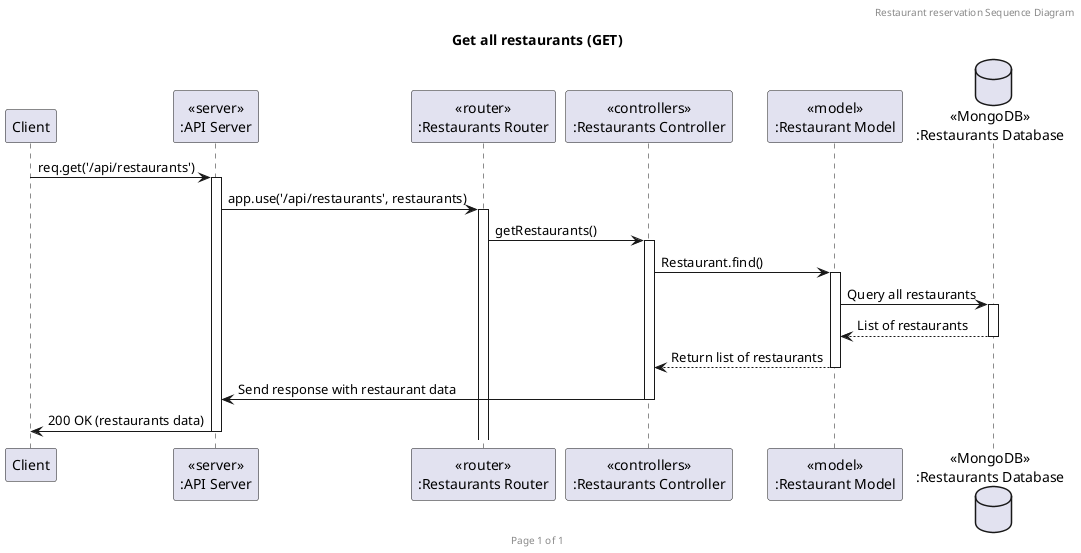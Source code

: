@startuml Get all Restaurants (GET)

header Restaurant reservation Sequence Diagram
footer Page %page% of %lastpage%
title "Get all restaurants (GET)"

participant "Client" as client
participant "<<server>>\n:API Server" as server
participant "<<router>>\n:Restaurants Router" as routerRestaurants
participant "<<controllers>>\n:Restaurants Controller" as controllersRestaurants
participant "<<model>>\n:Restaurant Model" as modelRestaurant
database "<<MongoDB>>\n:Restaurants Database" as RestaurantsDatabase

client -> server ++: req.get('/api/restaurants')
server -> routerRestaurants ++: app.use('/api/restaurants', restaurants)
routerRestaurants -> controllersRestaurants ++: getRestaurants()
controllersRestaurants -> modelRestaurant ++: Restaurant.find()
modelRestaurant -> RestaurantsDatabase ++: Query all restaurants
RestaurantsDatabase --> modelRestaurant --: List of restaurants
controllersRestaurants <-- modelRestaurant --: Return list of restaurants
controllersRestaurants -> server --: Send response with restaurant data
server -> client --: 200 OK (restaurants data)

@enduml